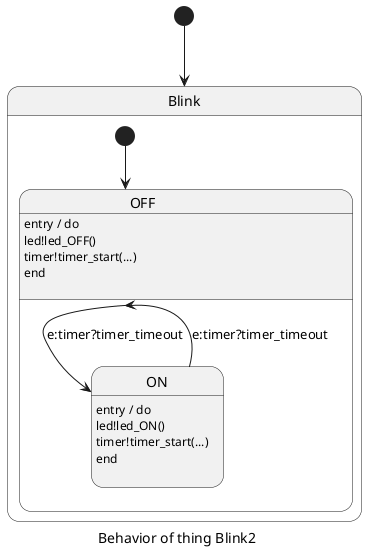 @startuml
skinparam defaultTextAlignment left
caption Behavior of thing Blink2
[*] --> Blink
state Blink{
state OFF{
	OFF : entry / do \nled!led_OFF()\ntimer!timer_start(...)\nend\n

OFF --> ON : e:timer?timer_timeout
}
state ON{
	ON : entry / do \nled!led_ON()\ntimer!timer_start(...)\nend\n

ON --> OFF : e:timer?timer_timeout
}
[*] --> OFF
}
@enduml

